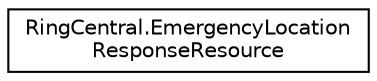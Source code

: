 digraph "Graphical Class Hierarchy"
{
 // LATEX_PDF_SIZE
  edge [fontname="Helvetica",fontsize="10",labelfontname="Helvetica",labelfontsize="10"];
  node [fontname="Helvetica",fontsize="10",shape=record];
  rankdir="LR";
  Node0 [label="RingCentral.EmergencyLocation\lResponseResource",height=0.2,width=0.4,color="black", fillcolor="white", style="filled",URL="$classRingCentral_1_1EmergencyLocationResponseResource.html",tooltip="Company emergency response location details"];
}
